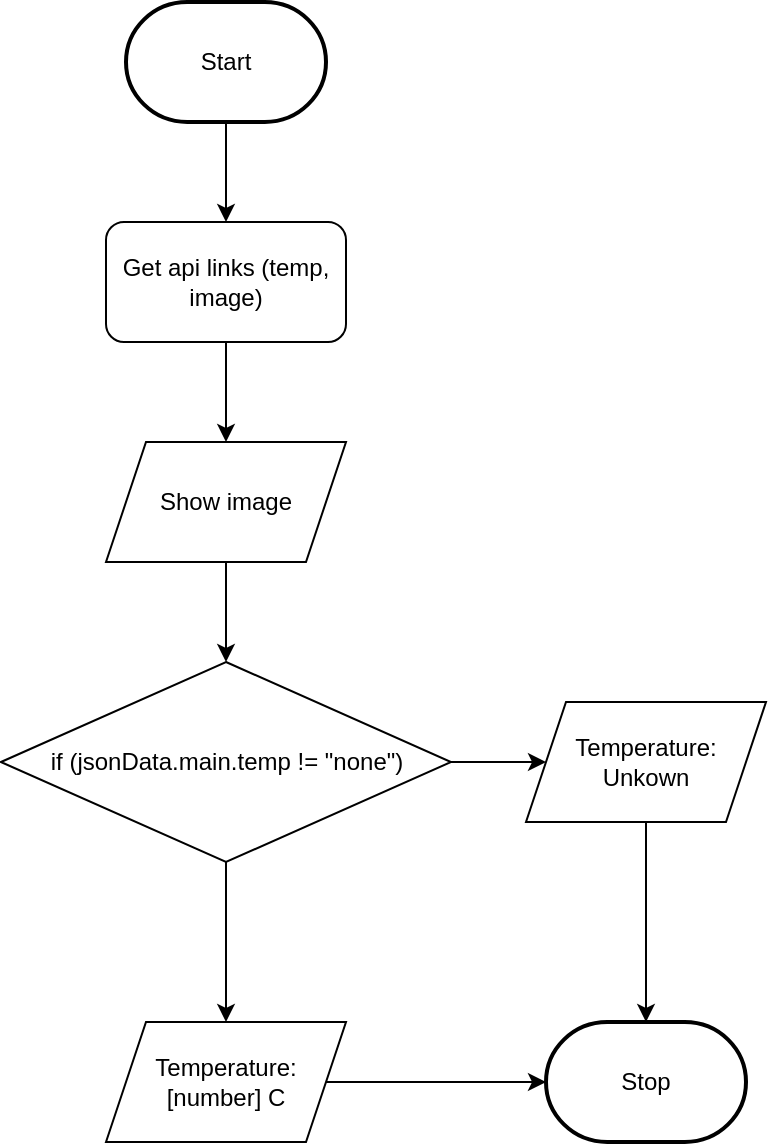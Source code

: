 <mxfile>
    <diagram id="kJtngdqsRXqcDdL1H3E1" name="Page-1">
        <mxGraphModel dx="532" dy="439" grid="1" gridSize="10" guides="1" tooltips="1" connect="1" arrows="1" fold="1" page="1" pageScale="1" pageWidth="850" pageHeight="1100" math="0" shadow="0">
            <root>
                <mxCell id="0"/>
                <mxCell id="1" parent="0"/>
                <mxCell id="3" style="edgeStyle=none;html=1;entryX=0.5;entryY=0;entryDx=0;entryDy=0;" parent="1" source="2" edge="1" target="5">
                    <mxGeometry relative="1" as="geometry">
                        <mxPoint x="320" y="140" as="targetPoint"/>
                    </mxGeometry>
                </mxCell>
                <mxCell id="2" value="Start" style="strokeWidth=2;html=1;shape=mxgraph.flowchart.terminator;whiteSpace=wrap;" parent="1" vertex="1">
                    <mxGeometry x="270" y="10" width="100" height="60" as="geometry"/>
                </mxCell>
                <mxCell id="4" value="Stop" style="strokeWidth=2;html=1;shape=mxgraph.flowchart.terminator;whiteSpace=wrap;" parent="1" vertex="1">
                    <mxGeometry x="480" y="520" width="100" height="60" as="geometry"/>
                </mxCell>
                <mxCell id="7" style="edgeStyle=none;html=1;entryX=0.5;entryY=0;entryDx=0;entryDy=0;" edge="1" parent="1" source="5" target="6">
                    <mxGeometry relative="1" as="geometry"/>
                </mxCell>
                <mxCell id="5" value="Get api links (temp, image)" style="rounded=1;whiteSpace=wrap;html=1;" vertex="1" parent="1">
                    <mxGeometry x="260" y="120" width="120" height="60" as="geometry"/>
                </mxCell>
                <mxCell id="9" style="edgeStyle=none;html=1;entryX=0.5;entryY=0;entryDx=0;entryDy=0;" edge="1" parent="1" source="6" target="8">
                    <mxGeometry relative="1" as="geometry"/>
                </mxCell>
                <mxCell id="6" value="Show image" style="shape=parallelogram;perimeter=parallelogramPerimeter;whiteSpace=wrap;html=1;fixedSize=1;" vertex="1" parent="1">
                    <mxGeometry x="260" y="230" width="120" height="60" as="geometry"/>
                </mxCell>
                <mxCell id="12" style="edgeStyle=none;html=1;" edge="1" parent="1" source="8" target="10">
                    <mxGeometry relative="1" as="geometry"/>
                </mxCell>
                <mxCell id="14" style="edgeStyle=none;html=1;" edge="1" parent="1" source="8" target="13">
                    <mxGeometry relative="1" as="geometry"/>
                </mxCell>
                <mxCell id="8" value="if (jsonData.main.temp != &quot;none&quot;)" style="rhombus;whiteSpace=wrap;html=1;" vertex="1" parent="1">
                    <mxGeometry x="207.5" y="340" width="225" height="100" as="geometry"/>
                </mxCell>
                <mxCell id="11" style="edgeStyle=none;html=1;entryX=0;entryY=0.5;entryDx=0;entryDy=0;entryPerimeter=0;" edge="1" parent="1" source="10" target="4">
                    <mxGeometry relative="1" as="geometry"/>
                </mxCell>
                <mxCell id="10" value="Temperature: [number] C" style="shape=parallelogram;perimeter=parallelogramPerimeter;whiteSpace=wrap;html=1;fixedSize=1;" vertex="1" parent="1">
                    <mxGeometry x="260" y="520" width="120" height="60" as="geometry"/>
                </mxCell>
                <mxCell id="15" style="edgeStyle=none;html=1;entryX=0.5;entryY=0;entryDx=0;entryDy=0;entryPerimeter=0;" edge="1" parent="1" source="13" target="4">
                    <mxGeometry relative="1" as="geometry"/>
                </mxCell>
                <mxCell id="13" value="Temperature: &lt;br&gt;Unkown" style="shape=parallelogram;perimeter=parallelogramPerimeter;whiteSpace=wrap;html=1;fixedSize=1;" vertex="1" parent="1">
                    <mxGeometry x="470" y="360" width="120" height="60" as="geometry"/>
                </mxCell>
            </root>
        </mxGraphModel>
    </diagram>
</mxfile>